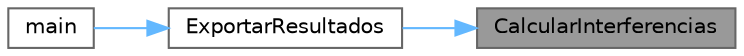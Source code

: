 digraph "CalcularInterferencias"
{
 // LATEX_PDF_SIZE
  bgcolor="transparent";
  edge [fontname=Helvetica,fontsize=10,labelfontname=Helvetica,labelfontsize=10];
  node [fontname=Helvetica,fontsize=10,shape=box,height=0.2,width=0.4];
  rankdir="RL";
  Node1 [id="Node000001",label="CalcularInterferencias",height=0.2,width=0.4,color="gray40", fillcolor="grey60", style="filled", fontcolor="black",tooltip="Calcula pontos de interferência entre antenas da mesma frequência."];
  Node1 -> Node2 [id="edge1_Node000001_Node000002",dir="back",color="steelblue1",style="solid",tooltip=" "];
  Node2 [id="Node000002",label="ExportarResultados",height=0.2,width=0.4,color="grey40", fillcolor="white", style="filled",URL="$funcoes_8c.html#affa1b9b88b97bde824fbdc7f96863bd3",tooltip="Exporta todos os resultados para um ficheiro."];
  Node2 -> Node3 [id="edge2_Node000002_Node000003",dir="back",color="steelblue1",style="solid",tooltip=" "];
  Node3 [id="Node000003",label="main",height=0.2,width=0.4,color="grey40", fillcolor="white", style="filled",URL="$main_8c.html#ae66f6b31b5ad750f1fe042a706a4e3d4",tooltip="Função principal do programa."];
}
